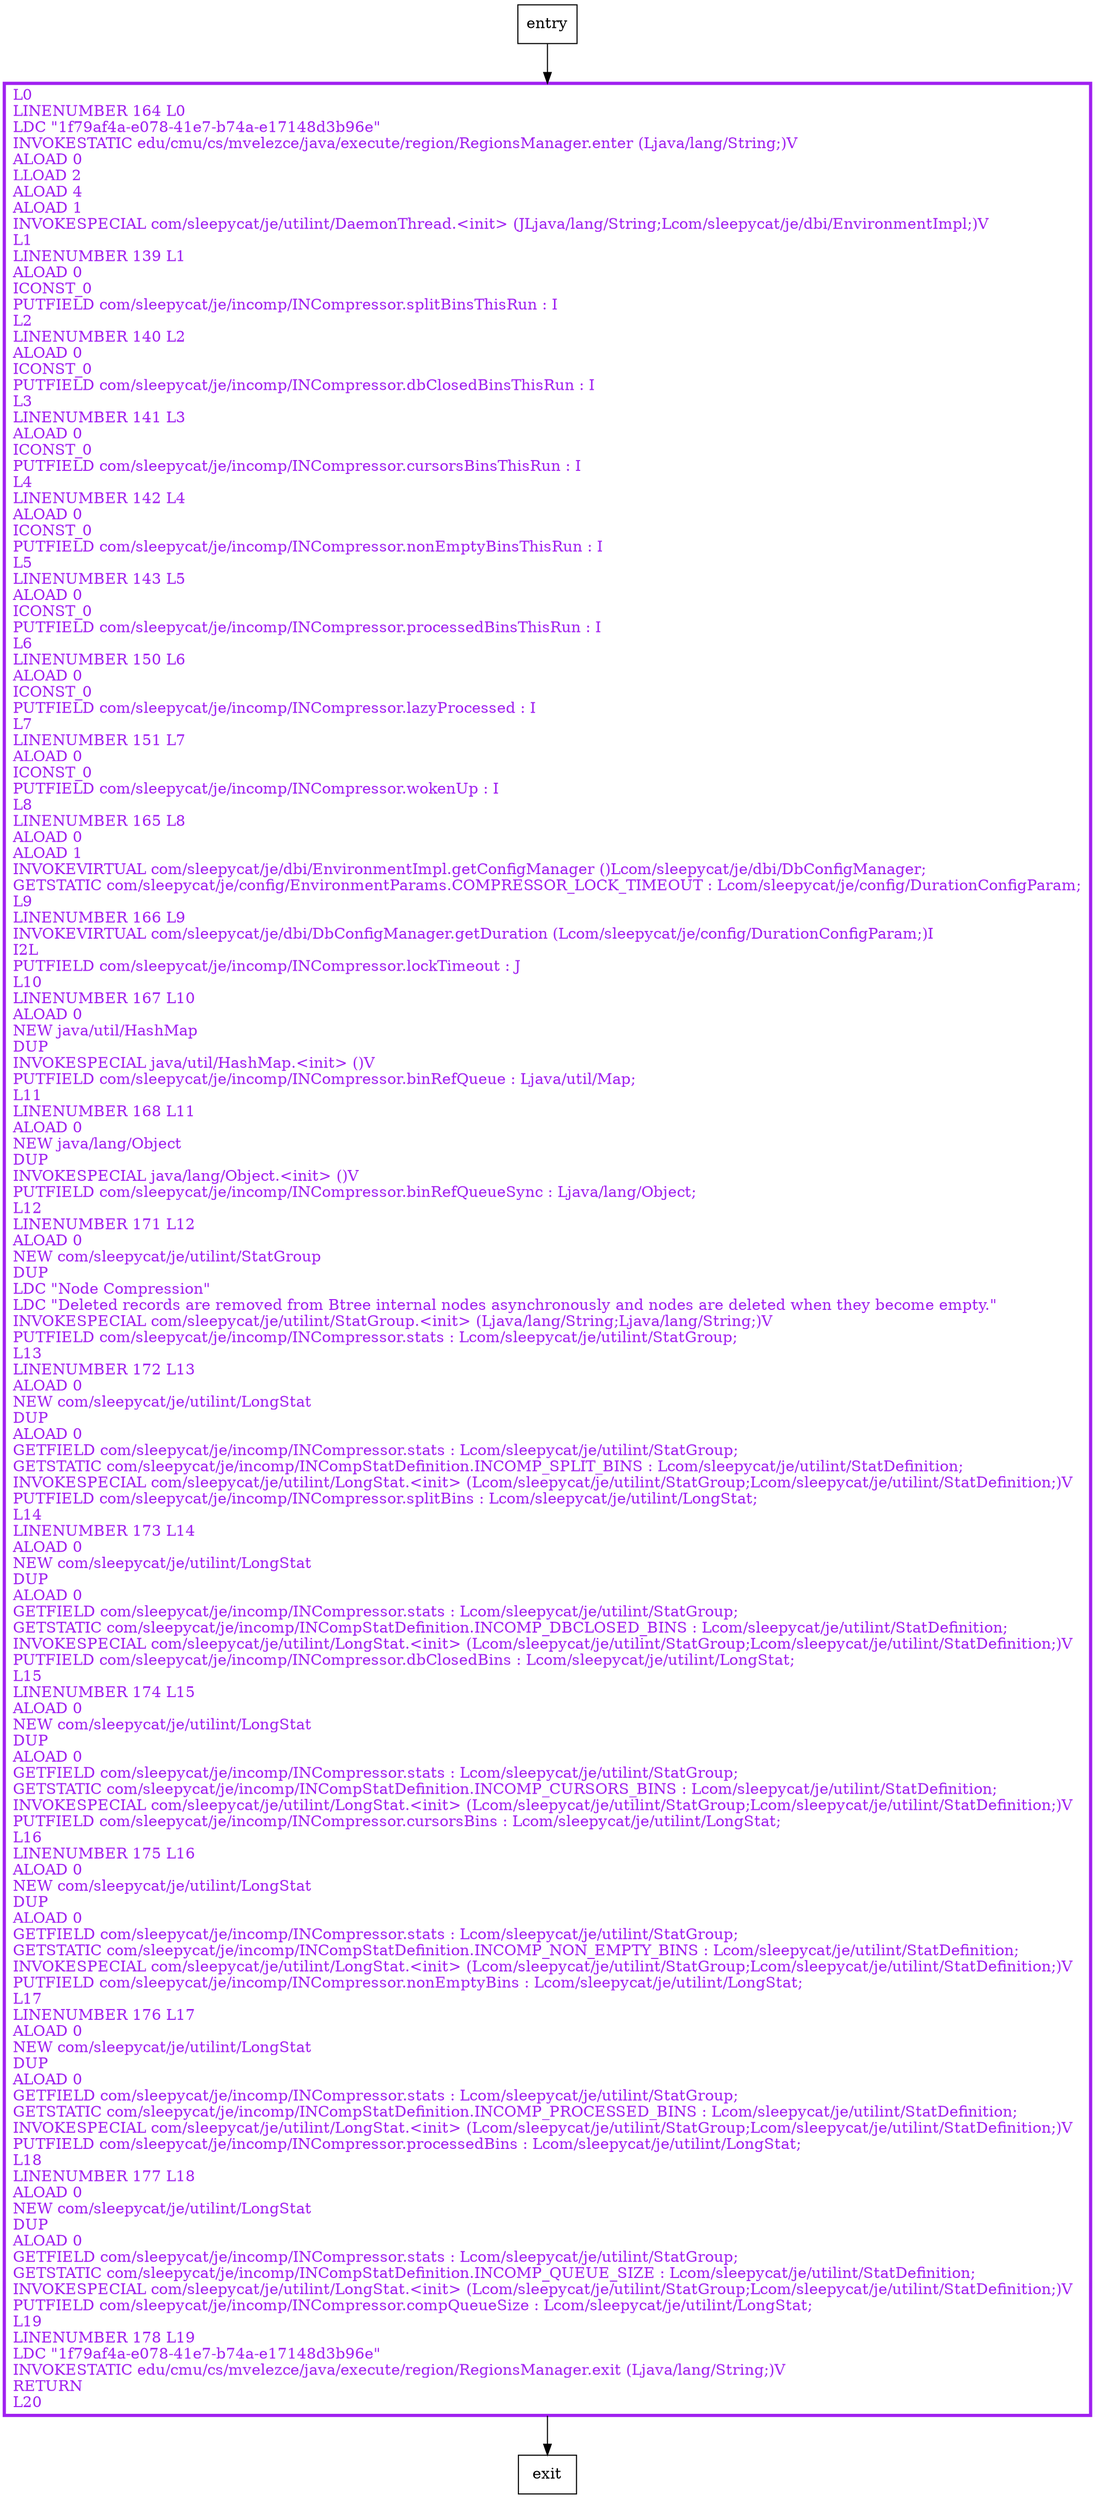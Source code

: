 digraph <init> {
node [shape=record];
177304893 [label="L0\lLINENUMBER 164 L0\lLDC \"1f79af4a-e078-41e7-b74a-e17148d3b96e\"\lINVOKESTATIC edu/cmu/cs/mvelezce/java/execute/region/RegionsManager.enter (Ljava/lang/String;)V\lALOAD 0\lLLOAD 2\lALOAD 4\lALOAD 1\lINVOKESPECIAL com/sleepycat/je/utilint/DaemonThread.\<init\> (JLjava/lang/String;Lcom/sleepycat/je/dbi/EnvironmentImpl;)V\lL1\lLINENUMBER 139 L1\lALOAD 0\lICONST_0\lPUTFIELD com/sleepycat/je/incomp/INCompressor.splitBinsThisRun : I\lL2\lLINENUMBER 140 L2\lALOAD 0\lICONST_0\lPUTFIELD com/sleepycat/je/incomp/INCompressor.dbClosedBinsThisRun : I\lL3\lLINENUMBER 141 L3\lALOAD 0\lICONST_0\lPUTFIELD com/sleepycat/je/incomp/INCompressor.cursorsBinsThisRun : I\lL4\lLINENUMBER 142 L4\lALOAD 0\lICONST_0\lPUTFIELD com/sleepycat/je/incomp/INCompressor.nonEmptyBinsThisRun : I\lL5\lLINENUMBER 143 L5\lALOAD 0\lICONST_0\lPUTFIELD com/sleepycat/je/incomp/INCompressor.processedBinsThisRun : I\lL6\lLINENUMBER 150 L6\lALOAD 0\lICONST_0\lPUTFIELD com/sleepycat/je/incomp/INCompressor.lazyProcessed : I\lL7\lLINENUMBER 151 L7\lALOAD 0\lICONST_0\lPUTFIELD com/sleepycat/je/incomp/INCompressor.wokenUp : I\lL8\lLINENUMBER 165 L8\lALOAD 0\lALOAD 1\lINVOKEVIRTUAL com/sleepycat/je/dbi/EnvironmentImpl.getConfigManager ()Lcom/sleepycat/je/dbi/DbConfigManager;\lGETSTATIC com/sleepycat/je/config/EnvironmentParams.COMPRESSOR_LOCK_TIMEOUT : Lcom/sleepycat/je/config/DurationConfigParam;\lL9\lLINENUMBER 166 L9\lINVOKEVIRTUAL com/sleepycat/je/dbi/DbConfigManager.getDuration (Lcom/sleepycat/je/config/DurationConfigParam;)I\lI2L\lPUTFIELD com/sleepycat/je/incomp/INCompressor.lockTimeout : J\lL10\lLINENUMBER 167 L10\lALOAD 0\lNEW java/util/HashMap\lDUP\lINVOKESPECIAL java/util/HashMap.\<init\> ()V\lPUTFIELD com/sleepycat/je/incomp/INCompressor.binRefQueue : Ljava/util/Map;\lL11\lLINENUMBER 168 L11\lALOAD 0\lNEW java/lang/Object\lDUP\lINVOKESPECIAL java/lang/Object.\<init\> ()V\lPUTFIELD com/sleepycat/je/incomp/INCompressor.binRefQueueSync : Ljava/lang/Object;\lL12\lLINENUMBER 171 L12\lALOAD 0\lNEW com/sleepycat/je/utilint/StatGroup\lDUP\lLDC \"Node Compression\"\lLDC \"Deleted records are removed from Btree internal nodes asynchronously and nodes are deleted when they become empty.\"\lINVOKESPECIAL com/sleepycat/je/utilint/StatGroup.\<init\> (Ljava/lang/String;Ljava/lang/String;)V\lPUTFIELD com/sleepycat/je/incomp/INCompressor.stats : Lcom/sleepycat/je/utilint/StatGroup;\lL13\lLINENUMBER 172 L13\lALOAD 0\lNEW com/sleepycat/je/utilint/LongStat\lDUP\lALOAD 0\lGETFIELD com/sleepycat/je/incomp/INCompressor.stats : Lcom/sleepycat/je/utilint/StatGroup;\lGETSTATIC com/sleepycat/je/incomp/INCompStatDefinition.INCOMP_SPLIT_BINS : Lcom/sleepycat/je/utilint/StatDefinition;\lINVOKESPECIAL com/sleepycat/je/utilint/LongStat.\<init\> (Lcom/sleepycat/je/utilint/StatGroup;Lcom/sleepycat/je/utilint/StatDefinition;)V\lPUTFIELD com/sleepycat/je/incomp/INCompressor.splitBins : Lcom/sleepycat/je/utilint/LongStat;\lL14\lLINENUMBER 173 L14\lALOAD 0\lNEW com/sleepycat/je/utilint/LongStat\lDUP\lALOAD 0\lGETFIELD com/sleepycat/je/incomp/INCompressor.stats : Lcom/sleepycat/je/utilint/StatGroup;\lGETSTATIC com/sleepycat/je/incomp/INCompStatDefinition.INCOMP_DBCLOSED_BINS : Lcom/sleepycat/je/utilint/StatDefinition;\lINVOKESPECIAL com/sleepycat/je/utilint/LongStat.\<init\> (Lcom/sleepycat/je/utilint/StatGroup;Lcom/sleepycat/je/utilint/StatDefinition;)V\lPUTFIELD com/sleepycat/je/incomp/INCompressor.dbClosedBins : Lcom/sleepycat/je/utilint/LongStat;\lL15\lLINENUMBER 174 L15\lALOAD 0\lNEW com/sleepycat/je/utilint/LongStat\lDUP\lALOAD 0\lGETFIELD com/sleepycat/je/incomp/INCompressor.stats : Lcom/sleepycat/je/utilint/StatGroup;\lGETSTATIC com/sleepycat/je/incomp/INCompStatDefinition.INCOMP_CURSORS_BINS : Lcom/sleepycat/je/utilint/StatDefinition;\lINVOKESPECIAL com/sleepycat/je/utilint/LongStat.\<init\> (Lcom/sleepycat/je/utilint/StatGroup;Lcom/sleepycat/je/utilint/StatDefinition;)V\lPUTFIELD com/sleepycat/je/incomp/INCompressor.cursorsBins : Lcom/sleepycat/je/utilint/LongStat;\lL16\lLINENUMBER 175 L16\lALOAD 0\lNEW com/sleepycat/je/utilint/LongStat\lDUP\lALOAD 0\lGETFIELD com/sleepycat/je/incomp/INCompressor.stats : Lcom/sleepycat/je/utilint/StatGroup;\lGETSTATIC com/sleepycat/je/incomp/INCompStatDefinition.INCOMP_NON_EMPTY_BINS : Lcom/sleepycat/je/utilint/StatDefinition;\lINVOKESPECIAL com/sleepycat/je/utilint/LongStat.\<init\> (Lcom/sleepycat/je/utilint/StatGroup;Lcom/sleepycat/je/utilint/StatDefinition;)V\lPUTFIELD com/sleepycat/je/incomp/INCompressor.nonEmptyBins : Lcom/sleepycat/je/utilint/LongStat;\lL17\lLINENUMBER 176 L17\lALOAD 0\lNEW com/sleepycat/je/utilint/LongStat\lDUP\lALOAD 0\lGETFIELD com/sleepycat/je/incomp/INCompressor.stats : Lcom/sleepycat/je/utilint/StatGroup;\lGETSTATIC com/sleepycat/je/incomp/INCompStatDefinition.INCOMP_PROCESSED_BINS : Lcom/sleepycat/je/utilint/StatDefinition;\lINVOKESPECIAL com/sleepycat/je/utilint/LongStat.\<init\> (Lcom/sleepycat/je/utilint/StatGroup;Lcom/sleepycat/je/utilint/StatDefinition;)V\lPUTFIELD com/sleepycat/je/incomp/INCompressor.processedBins : Lcom/sleepycat/je/utilint/LongStat;\lL18\lLINENUMBER 177 L18\lALOAD 0\lNEW com/sleepycat/je/utilint/LongStat\lDUP\lALOAD 0\lGETFIELD com/sleepycat/je/incomp/INCompressor.stats : Lcom/sleepycat/je/utilint/StatGroup;\lGETSTATIC com/sleepycat/je/incomp/INCompStatDefinition.INCOMP_QUEUE_SIZE : Lcom/sleepycat/je/utilint/StatDefinition;\lINVOKESPECIAL com/sleepycat/je/utilint/LongStat.\<init\> (Lcom/sleepycat/je/utilint/StatGroup;Lcom/sleepycat/je/utilint/StatDefinition;)V\lPUTFIELD com/sleepycat/je/incomp/INCompressor.compQueueSize : Lcom/sleepycat/je/utilint/LongStat;\lL19\lLINENUMBER 178 L19\lLDC \"1f79af4a-e078-41e7-b74a-e17148d3b96e\"\lINVOKESTATIC edu/cmu/cs/mvelezce/java/execute/region/RegionsManager.exit (Ljava/lang/String;)V\lRETURN\lL20\l"];
entry;
exit;
entry -> 177304893
177304893 -> exit
177304893[fontcolor="purple", penwidth=3, color="purple"];
}
